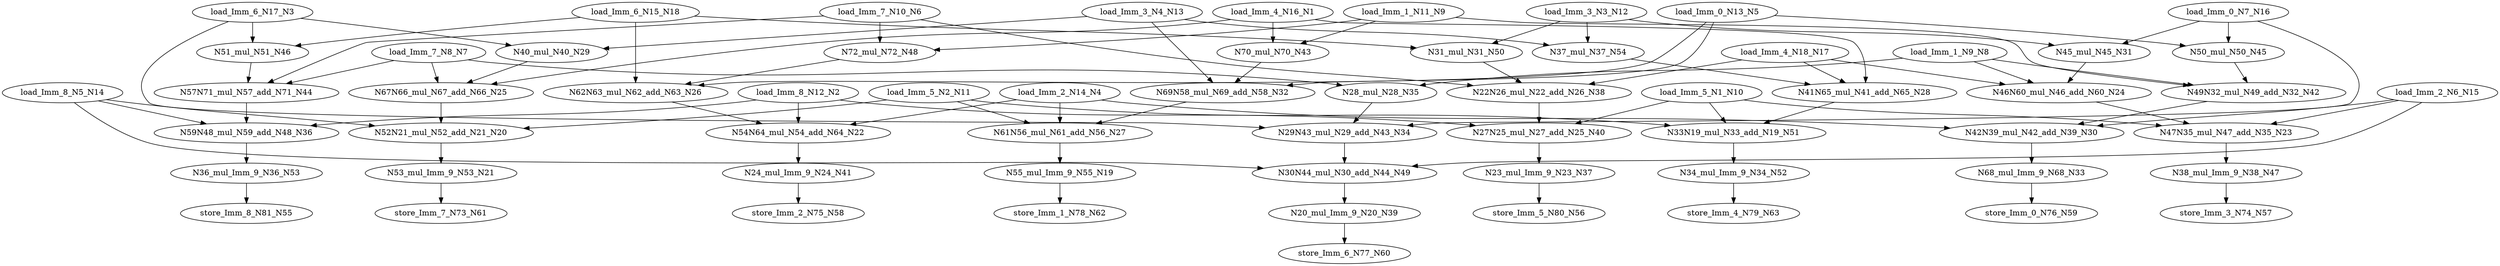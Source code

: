digraph graphname {
N55 [color="black", ntype="outvar", label="store_Imm_8_N81_N55"];
N54 [color="black", ntype="operation", label="N37_mul_N37_N54"];
N58 [color="black", ntype="outvar", label="store_Imm_2_N75_N58"];
N49 [color="black", ntype="operation", label="N30N44_mul_N30_add_N44_N49"];
N48 [color="black", ntype="operation", label="N72_mul_N72_N48"];
N63 [color="black", ntype="outvar", label="store_Imm_4_N79_N63"];
N62 [color="black", ntype="outvar", label="store_Imm_1_N78_N62"];
N61 [color="black", ntype="outvar", label="store_Imm_7_N73_N61"];
N60 [color="black", ntype="outvar", label="store_Imm_6_N77_N60"];
N41 [color="black", ntype="operation", label="N24_mul_Imm_9_N24_N41"];
N40 [color="black", ntype="operation", label="N27N25_mul_N27_add_N25_N40"];
N43 [color="black", ntype="operation", label="N70_mul_N70_N43"];
N42 [color="black", ntype="operation", label="N49N32_mul_N49_add_N32_N42"];
N45 [color="black", ntype="operation", label="N50_mul_N50_N45"];
N44 [color="black", ntype="operation", label="N57N71_mul_N57_add_N71_N44"];
N47 [color="black", ntype="operation", label="N38_mul_Imm_9_N38_N47"];
N46 [color="black", ntype="operation", label="N51_mul_N51_N46"];
N29 [color="black", ntype="operation", label="N40_mul_N40_N29"];
N28 [color="black", ntype="operation", label="N41N65_mul_N41_add_N65_N28"];
N59 [color="black", ntype="outvar", label="store_Imm_0_N76_N59"];
N23 [color="black", ntype="operation", label="N47N35_mul_N47_add_N35_N23"];
N22 [color="black", ntype="operation", label="N54N64_mul_N54_add_N64_N22"];
N21 [color="black", ntype="operation", label="N53_mul_Imm_9_N53_N21"];
N20 [color="black", ntype="operation", label="N52N21_mul_N52_add_N21_N20"];
N27 [color="black", ntype="operation", label="N61N56_mul_N61_add_N56_N27"];
N26 [color="black", ntype="operation", label="N62N63_mul_N62_add_N63_N26"];
N25 [color="black", ntype="operation", label="N67N66_mul_N67_add_N66_N25"];
N24 [color="black", ntype="operation", label="N46N60_mul_N46_add_N60_N24"];
N8 [color="black", ntype="invar", label="load_Imm_1_N9_N8"];
N9 [color="black", ntype="invar", label="load_Imm_1_N11_N9"];
N1 [color="black", ntype="invar", label="load_Imm_4_N16_N1"];
N2 [color="black", ntype="invar", label="load_Imm_8_N12_N2"];
N3 [color="black", ntype="invar", label="load_Imm_6_N17_N3"];
N4 [color="black", ntype="invar", label="load_Imm_2_N14_N4"];
N5 [color="black", ntype="invar", label="load_Imm_0_N13_N5"];
N6 [color="black", ntype="invar", label="load_Imm_7_N10_N6"];
N7 [color="black", ntype="invar", label="load_Imm_7_N8_N7"];
N12 [color="black", ntype="invar", label="load_Imm_3_N3_N12"];
N13 [color="black", ntype="invar", label="load_Imm_3_N4_N13"];
N10 [color="black", ntype="invar", label="load_Imm_5_N1_N10"];
N11 [color="black", ntype="invar", label="load_Imm_5_N2_N11"];
N16 [color="black", ntype="invar", label="load_Imm_0_N7_N16"];
N17 [color="black", ntype="invar", label="load_Imm_4_N18_N17"];
N14 [color="black", ntype="invar", label="load_Imm_8_N5_N14"];
N15 [color="black", ntype="invar", label="load_Imm_2_N6_N15"];
N56 [color="black", ntype="outvar", label="store_Imm_5_N80_N56"];
N57 [color="black", ntype="outvar", label="store_Imm_3_N74_N57"];
N18 [color="black", ntype="invar", label="load_Imm_6_N15_N18"];
N19 [color="black", ntype="operation", label="N55_mul_Imm_9_N55_N19"];
N52 [color="black", ntype="operation", label="N34_mul_Imm_9_N34_N52"];
N53 [color="black", ntype="operation", label="N36_mul_Imm_9_N36_N53"];
N50 [color="black", ntype="operation", label="N31_mul_N31_N50"];
N51 [color="black", ntype="operation", label="N33N19_mul_N33_add_N19_N51"];
N38 [color="black", ntype="operation", label="N22N26_mul_N22_add_N26_N38"];
N39 [color="black", ntype="operation", label="N20_mul_Imm_9_N20_N39"];
N30 [color="black", ntype="operation", label="N42N39_mul_N42_add_N39_N30"];
N31 [color="black", ntype="operation", label="N45_mul_N45_N31"];
N32 [color="black", ntype="operation", label="N69N58_mul_N69_add_N58_N32"];
N33 [color="black", ntype="operation", label="N68_mul_Imm_9_N68_N33"];
N34 [color="black", ntype="operation", label="N29N43_mul_N29_add_N43_N34"];
N35 [color="black", ntype="operation", label="N28_mul_N28_N35"];
N36 [color="black", ntype="operation", label="N59N48_mul_N59_add_N48_N36"];
N37 [color="black", ntype="operation", label="N23_mul_Imm_9_N23_N37"];
N54 -> N28;
N49 -> N39;
N48 -> N26;
N41 -> N58;
N40 -> N37;
N43 -> N32;
N42 -> N30;
N45 -> N42;
N44 -> N36;
N47 -> N57;
N46 -> N44;
N29 -> N25;
N28 -> N51;
N23 -> N47;
N22 -> N41;
N21 -> N61;
N20 -> N21;
N27 -> N19;
N26 -> N22;
N25 -> N20;
N24 -> N23;
N8 -> N24;
N8 -> N42;
N8 -> N35;
N9 -> N42;
N9 -> N43;
N9 -> N48;
N1 -> N28;
N1 -> N43;
N1 -> N25;
N2 -> N40;
N2 -> N36;
N2 -> N22;
N3 -> N46;
N3 -> N29;
N3 -> N34;
N4 -> N27;
N4 -> N30;
N4 -> N22;
N5 -> N32;
N5 -> N26;
N5 -> N45;
N6 -> N44;
N6 -> N48;
N6 -> N38;
N7 -> N44;
N7 -> N25;
N7 -> N35;
N12 -> N50;
N12 -> N31;
N12 -> N54;
N13 -> N32;
N13 -> N54;
N13 -> N29;
N10 -> N51;
N10 -> N40;
N10 -> N23;
N11 -> N20;
N11 -> N51;
N11 -> N27;
N16 -> N34;
N16 -> N45;
N16 -> N31;
N17 -> N38;
N17 -> N24;
N17 -> N28;
N14 -> N20;
N14 -> N36;
N14 -> N49;
N15 -> N23;
N15 -> N30;
N15 -> N49;
N18 -> N26;
N18 -> N50;
N18 -> N46;
N19 -> N62;
N52 -> N63;
N53 -> N55;
N50 -> N38;
N51 -> N52;
N38 -> N40;
N39 -> N60;
N30 -> N33;
N31 -> N24;
N32 -> N27;
N33 -> N59;
N34 -> N49;
N35 -> N34;
N36 -> N53;
N37 -> N56;
}
